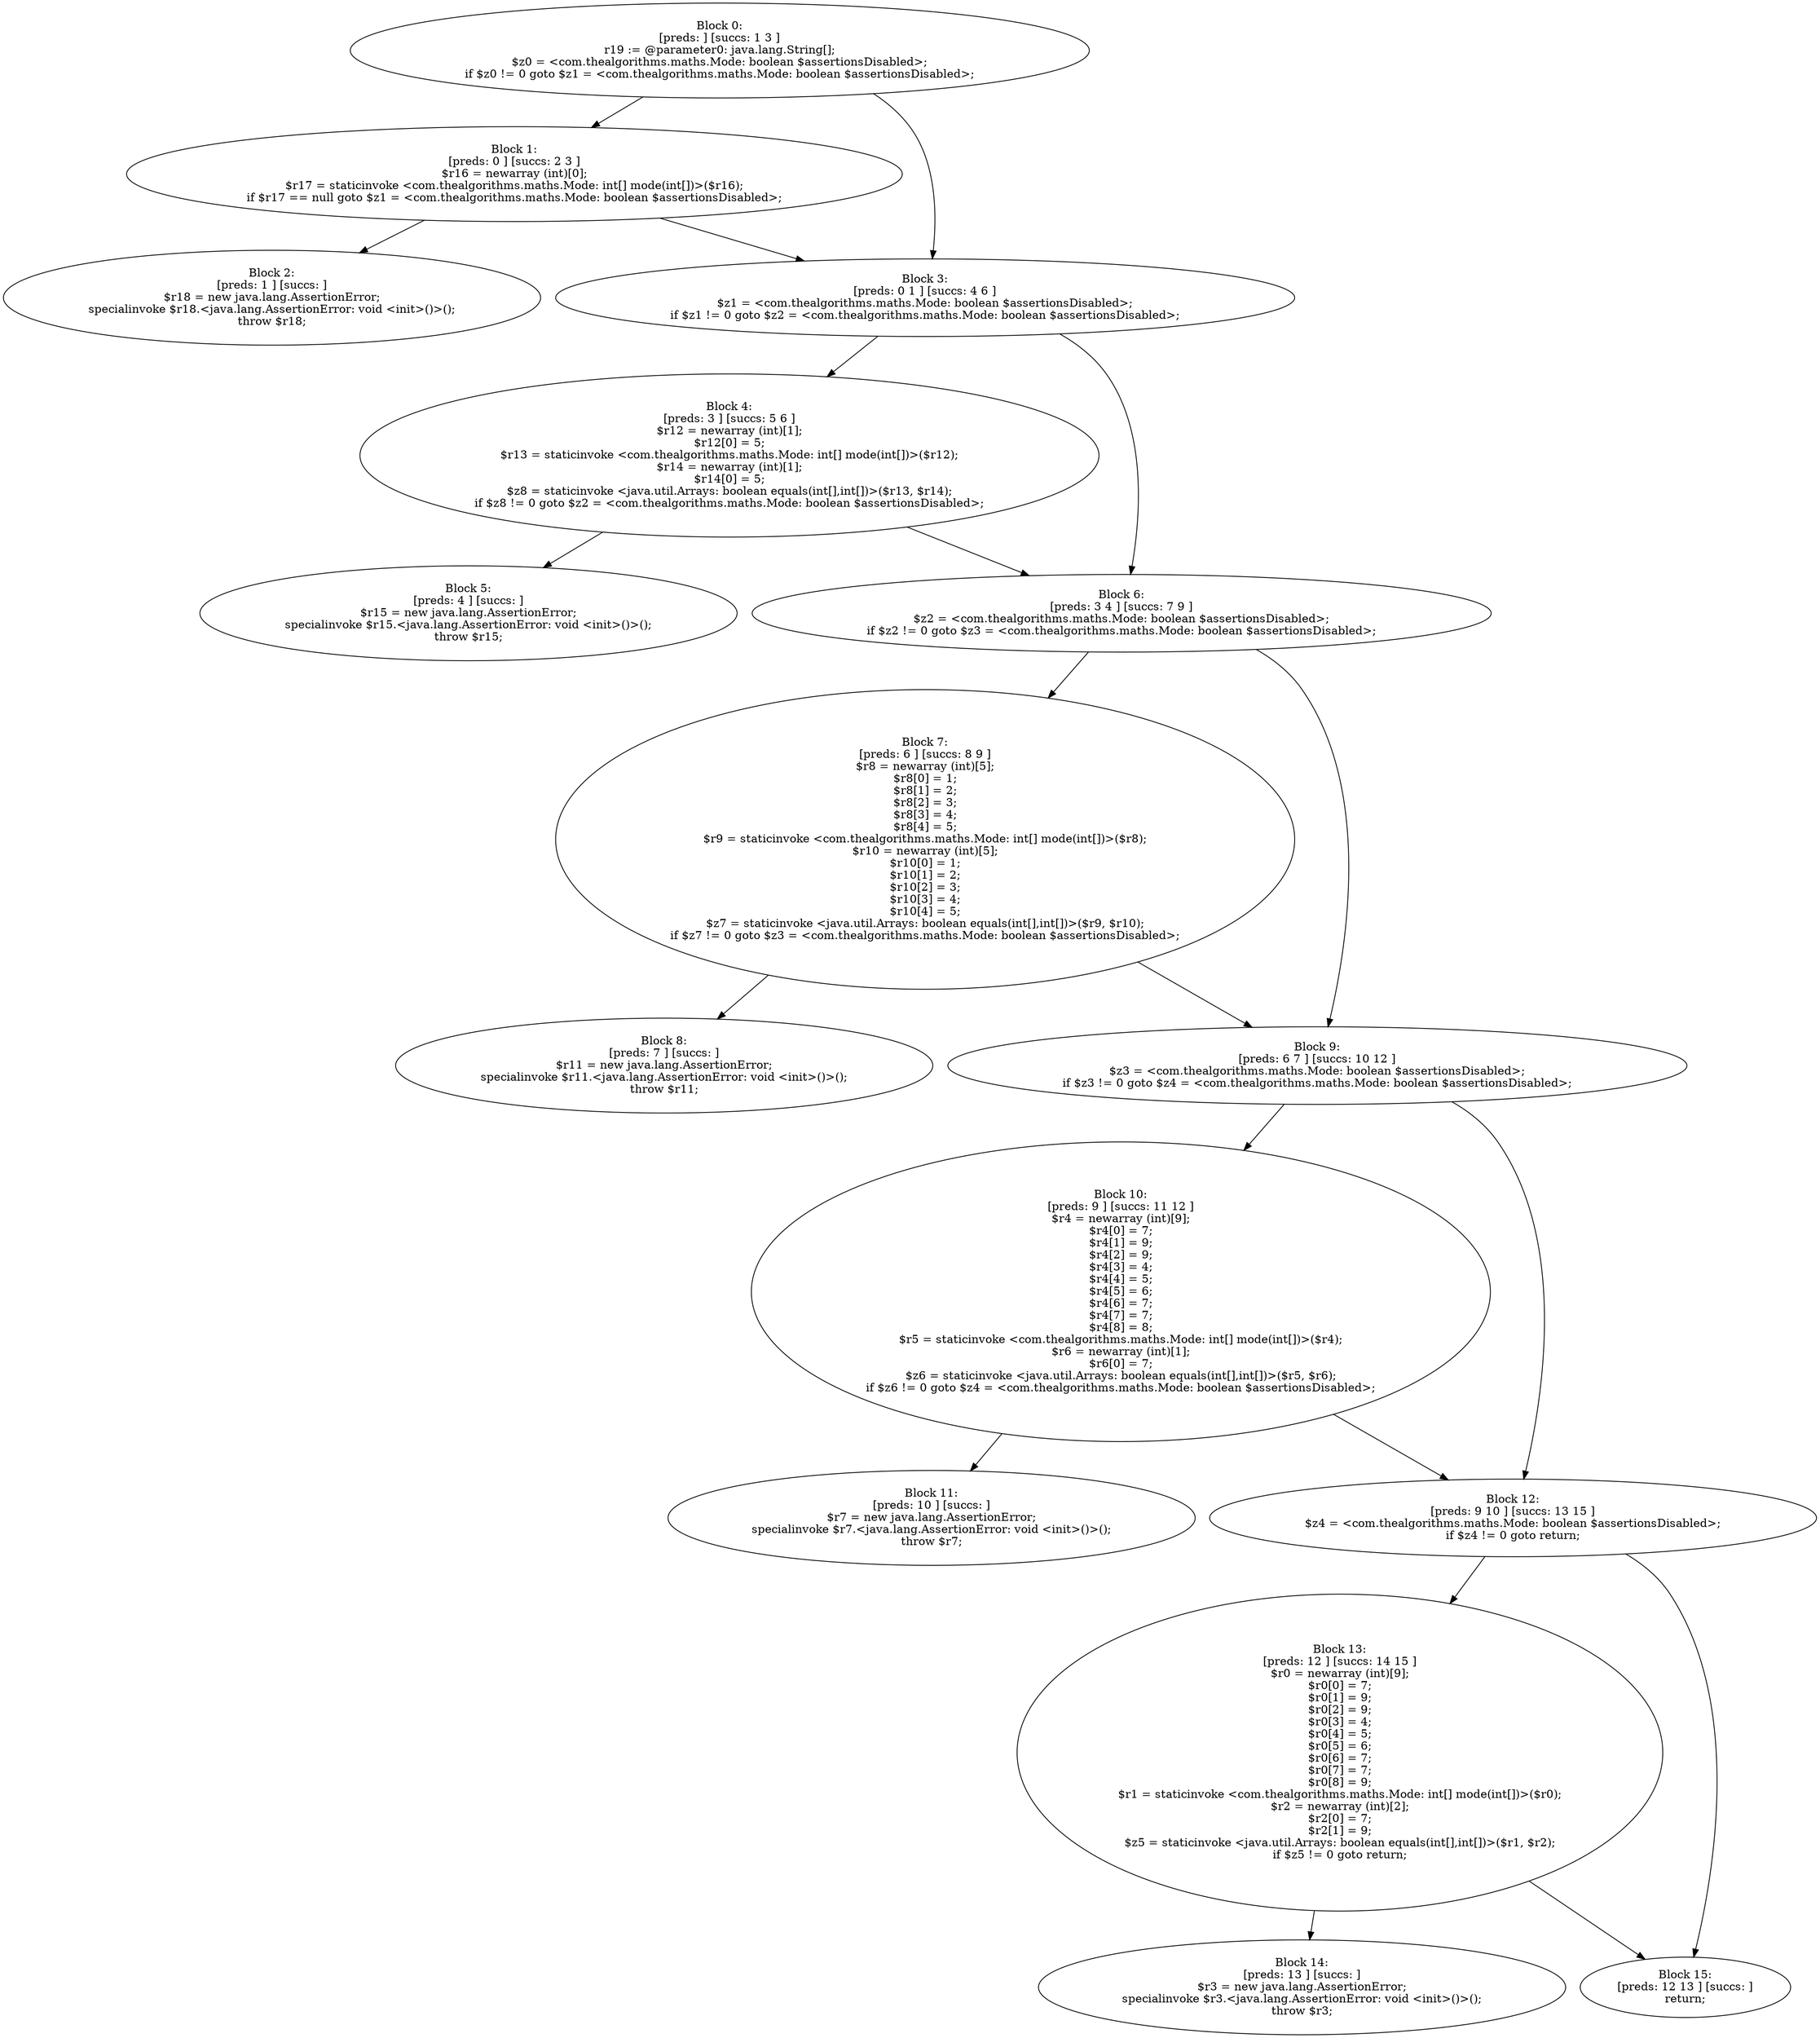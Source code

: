 digraph "unitGraph" {
    "Block 0:
[preds: ] [succs: 1 3 ]
r19 := @parameter0: java.lang.String[];
$z0 = <com.thealgorithms.maths.Mode: boolean $assertionsDisabled>;
if $z0 != 0 goto $z1 = <com.thealgorithms.maths.Mode: boolean $assertionsDisabled>;
"
    "Block 1:
[preds: 0 ] [succs: 2 3 ]
$r16 = newarray (int)[0];
$r17 = staticinvoke <com.thealgorithms.maths.Mode: int[] mode(int[])>($r16);
if $r17 == null goto $z1 = <com.thealgorithms.maths.Mode: boolean $assertionsDisabled>;
"
    "Block 2:
[preds: 1 ] [succs: ]
$r18 = new java.lang.AssertionError;
specialinvoke $r18.<java.lang.AssertionError: void <init>()>();
throw $r18;
"
    "Block 3:
[preds: 0 1 ] [succs: 4 6 ]
$z1 = <com.thealgorithms.maths.Mode: boolean $assertionsDisabled>;
if $z1 != 0 goto $z2 = <com.thealgorithms.maths.Mode: boolean $assertionsDisabled>;
"
    "Block 4:
[preds: 3 ] [succs: 5 6 ]
$r12 = newarray (int)[1];
$r12[0] = 5;
$r13 = staticinvoke <com.thealgorithms.maths.Mode: int[] mode(int[])>($r12);
$r14 = newarray (int)[1];
$r14[0] = 5;
$z8 = staticinvoke <java.util.Arrays: boolean equals(int[],int[])>($r13, $r14);
if $z8 != 0 goto $z2 = <com.thealgorithms.maths.Mode: boolean $assertionsDisabled>;
"
    "Block 5:
[preds: 4 ] [succs: ]
$r15 = new java.lang.AssertionError;
specialinvoke $r15.<java.lang.AssertionError: void <init>()>();
throw $r15;
"
    "Block 6:
[preds: 3 4 ] [succs: 7 9 ]
$z2 = <com.thealgorithms.maths.Mode: boolean $assertionsDisabled>;
if $z2 != 0 goto $z3 = <com.thealgorithms.maths.Mode: boolean $assertionsDisabled>;
"
    "Block 7:
[preds: 6 ] [succs: 8 9 ]
$r8 = newarray (int)[5];
$r8[0] = 1;
$r8[1] = 2;
$r8[2] = 3;
$r8[3] = 4;
$r8[4] = 5;
$r9 = staticinvoke <com.thealgorithms.maths.Mode: int[] mode(int[])>($r8);
$r10 = newarray (int)[5];
$r10[0] = 1;
$r10[1] = 2;
$r10[2] = 3;
$r10[3] = 4;
$r10[4] = 5;
$z7 = staticinvoke <java.util.Arrays: boolean equals(int[],int[])>($r9, $r10);
if $z7 != 0 goto $z3 = <com.thealgorithms.maths.Mode: boolean $assertionsDisabled>;
"
    "Block 8:
[preds: 7 ] [succs: ]
$r11 = new java.lang.AssertionError;
specialinvoke $r11.<java.lang.AssertionError: void <init>()>();
throw $r11;
"
    "Block 9:
[preds: 6 7 ] [succs: 10 12 ]
$z3 = <com.thealgorithms.maths.Mode: boolean $assertionsDisabled>;
if $z3 != 0 goto $z4 = <com.thealgorithms.maths.Mode: boolean $assertionsDisabled>;
"
    "Block 10:
[preds: 9 ] [succs: 11 12 ]
$r4 = newarray (int)[9];
$r4[0] = 7;
$r4[1] = 9;
$r4[2] = 9;
$r4[3] = 4;
$r4[4] = 5;
$r4[5] = 6;
$r4[6] = 7;
$r4[7] = 7;
$r4[8] = 8;
$r5 = staticinvoke <com.thealgorithms.maths.Mode: int[] mode(int[])>($r4);
$r6 = newarray (int)[1];
$r6[0] = 7;
$z6 = staticinvoke <java.util.Arrays: boolean equals(int[],int[])>($r5, $r6);
if $z6 != 0 goto $z4 = <com.thealgorithms.maths.Mode: boolean $assertionsDisabled>;
"
    "Block 11:
[preds: 10 ] [succs: ]
$r7 = new java.lang.AssertionError;
specialinvoke $r7.<java.lang.AssertionError: void <init>()>();
throw $r7;
"
    "Block 12:
[preds: 9 10 ] [succs: 13 15 ]
$z4 = <com.thealgorithms.maths.Mode: boolean $assertionsDisabled>;
if $z4 != 0 goto return;
"
    "Block 13:
[preds: 12 ] [succs: 14 15 ]
$r0 = newarray (int)[9];
$r0[0] = 7;
$r0[1] = 9;
$r0[2] = 9;
$r0[3] = 4;
$r0[4] = 5;
$r0[5] = 6;
$r0[6] = 7;
$r0[7] = 7;
$r0[8] = 9;
$r1 = staticinvoke <com.thealgorithms.maths.Mode: int[] mode(int[])>($r0);
$r2 = newarray (int)[2];
$r2[0] = 7;
$r2[1] = 9;
$z5 = staticinvoke <java.util.Arrays: boolean equals(int[],int[])>($r1, $r2);
if $z5 != 0 goto return;
"
    "Block 14:
[preds: 13 ] [succs: ]
$r3 = new java.lang.AssertionError;
specialinvoke $r3.<java.lang.AssertionError: void <init>()>();
throw $r3;
"
    "Block 15:
[preds: 12 13 ] [succs: ]
return;
"
    "Block 0:
[preds: ] [succs: 1 3 ]
r19 := @parameter0: java.lang.String[];
$z0 = <com.thealgorithms.maths.Mode: boolean $assertionsDisabled>;
if $z0 != 0 goto $z1 = <com.thealgorithms.maths.Mode: boolean $assertionsDisabled>;
"->"Block 1:
[preds: 0 ] [succs: 2 3 ]
$r16 = newarray (int)[0];
$r17 = staticinvoke <com.thealgorithms.maths.Mode: int[] mode(int[])>($r16);
if $r17 == null goto $z1 = <com.thealgorithms.maths.Mode: boolean $assertionsDisabled>;
";
    "Block 0:
[preds: ] [succs: 1 3 ]
r19 := @parameter0: java.lang.String[];
$z0 = <com.thealgorithms.maths.Mode: boolean $assertionsDisabled>;
if $z0 != 0 goto $z1 = <com.thealgorithms.maths.Mode: boolean $assertionsDisabled>;
"->"Block 3:
[preds: 0 1 ] [succs: 4 6 ]
$z1 = <com.thealgorithms.maths.Mode: boolean $assertionsDisabled>;
if $z1 != 0 goto $z2 = <com.thealgorithms.maths.Mode: boolean $assertionsDisabled>;
";
    "Block 1:
[preds: 0 ] [succs: 2 3 ]
$r16 = newarray (int)[0];
$r17 = staticinvoke <com.thealgorithms.maths.Mode: int[] mode(int[])>($r16);
if $r17 == null goto $z1 = <com.thealgorithms.maths.Mode: boolean $assertionsDisabled>;
"->"Block 2:
[preds: 1 ] [succs: ]
$r18 = new java.lang.AssertionError;
specialinvoke $r18.<java.lang.AssertionError: void <init>()>();
throw $r18;
";
    "Block 1:
[preds: 0 ] [succs: 2 3 ]
$r16 = newarray (int)[0];
$r17 = staticinvoke <com.thealgorithms.maths.Mode: int[] mode(int[])>($r16);
if $r17 == null goto $z1 = <com.thealgorithms.maths.Mode: boolean $assertionsDisabled>;
"->"Block 3:
[preds: 0 1 ] [succs: 4 6 ]
$z1 = <com.thealgorithms.maths.Mode: boolean $assertionsDisabled>;
if $z1 != 0 goto $z2 = <com.thealgorithms.maths.Mode: boolean $assertionsDisabled>;
";
    "Block 3:
[preds: 0 1 ] [succs: 4 6 ]
$z1 = <com.thealgorithms.maths.Mode: boolean $assertionsDisabled>;
if $z1 != 0 goto $z2 = <com.thealgorithms.maths.Mode: boolean $assertionsDisabled>;
"->"Block 4:
[preds: 3 ] [succs: 5 6 ]
$r12 = newarray (int)[1];
$r12[0] = 5;
$r13 = staticinvoke <com.thealgorithms.maths.Mode: int[] mode(int[])>($r12);
$r14 = newarray (int)[1];
$r14[0] = 5;
$z8 = staticinvoke <java.util.Arrays: boolean equals(int[],int[])>($r13, $r14);
if $z8 != 0 goto $z2 = <com.thealgorithms.maths.Mode: boolean $assertionsDisabled>;
";
    "Block 3:
[preds: 0 1 ] [succs: 4 6 ]
$z1 = <com.thealgorithms.maths.Mode: boolean $assertionsDisabled>;
if $z1 != 0 goto $z2 = <com.thealgorithms.maths.Mode: boolean $assertionsDisabled>;
"->"Block 6:
[preds: 3 4 ] [succs: 7 9 ]
$z2 = <com.thealgorithms.maths.Mode: boolean $assertionsDisabled>;
if $z2 != 0 goto $z3 = <com.thealgorithms.maths.Mode: boolean $assertionsDisabled>;
";
    "Block 4:
[preds: 3 ] [succs: 5 6 ]
$r12 = newarray (int)[1];
$r12[0] = 5;
$r13 = staticinvoke <com.thealgorithms.maths.Mode: int[] mode(int[])>($r12);
$r14 = newarray (int)[1];
$r14[0] = 5;
$z8 = staticinvoke <java.util.Arrays: boolean equals(int[],int[])>($r13, $r14);
if $z8 != 0 goto $z2 = <com.thealgorithms.maths.Mode: boolean $assertionsDisabled>;
"->"Block 5:
[preds: 4 ] [succs: ]
$r15 = new java.lang.AssertionError;
specialinvoke $r15.<java.lang.AssertionError: void <init>()>();
throw $r15;
";
    "Block 4:
[preds: 3 ] [succs: 5 6 ]
$r12 = newarray (int)[1];
$r12[0] = 5;
$r13 = staticinvoke <com.thealgorithms.maths.Mode: int[] mode(int[])>($r12);
$r14 = newarray (int)[1];
$r14[0] = 5;
$z8 = staticinvoke <java.util.Arrays: boolean equals(int[],int[])>($r13, $r14);
if $z8 != 0 goto $z2 = <com.thealgorithms.maths.Mode: boolean $assertionsDisabled>;
"->"Block 6:
[preds: 3 4 ] [succs: 7 9 ]
$z2 = <com.thealgorithms.maths.Mode: boolean $assertionsDisabled>;
if $z2 != 0 goto $z3 = <com.thealgorithms.maths.Mode: boolean $assertionsDisabled>;
";
    "Block 6:
[preds: 3 4 ] [succs: 7 9 ]
$z2 = <com.thealgorithms.maths.Mode: boolean $assertionsDisabled>;
if $z2 != 0 goto $z3 = <com.thealgorithms.maths.Mode: boolean $assertionsDisabled>;
"->"Block 7:
[preds: 6 ] [succs: 8 9 ]
$r8 = newarray (int)[5];
$r8[0] = 1;
$r8[1] = 2;
$r8[2] = 3;
$r8[3] = 4;
$r8[4] = 5;
$r9 = staticinvoke <com.thealgorithms.maths.Mode: int[] mode(int[])>($r8);
$r10 = newarray (int)[5];
$r10[0] = 1;
$r10[1] = 2;
$r10[2] = 3;
$r10[3] = 4;
$r10[4] = 5;
$z7 = staticinvoke <java.util.Arrays: boolean equals(int[],int[])>($r9, $r10);
if $z7 != 0 goto $z3 = <com.thealgorithms.maths.Mode: boolean $assertionsDisabled>;
";
    "Block 6:
[preds: 3 4 ] [succs: 7 9 ]
$z2 = <com.thealgorithms.maths.Mode: boolean $assertionsDisabled>;
if $z2 != 0 goto $z3 = <com.thealgorithms.maths.Mode: boolean $assertionsDisabled>;
"->"Block 9:
[preds: 6 7 ] [succs: 10 12 ]
$z3 = <com.thealgorithms.maths.Mode: boolean $assertionsDisabled>;
if $z3 != 0 goto $z4 = <com.thealgorithms.maths.Mode: boolean $assertionsDisabled>;
";
    "Block 7:
[preds: 6 ] [succs: 8 9 ]
$r8 = newarray (int)[5];
$r8[0] = 1;
$r8[1] = 2;
$r8[2] = 3;
$r8[3] = 4;
$r8[4] = 5;
$r9 = staticinvoke <com.thealgorithms.maths.Mode: int[] mode(int[])>($r8);
$r10 = newarray (int)[5];
$r10[0] = 1;
$r10[1] = 2;
$r10[2] = 3;
$r10[3] = 4;
$r10[4] = 5;
$z7 = staticinvoke <java.util.Arrays: boolean equals(int[],int[])>($r9, $r10);
if $z7 != 0 goto $z3 = <com.thealgorithms.maths.Mode: boolean $assertionsDisabled>;
"->"Block 8:
[preds: 7 ] [succs: ]
$r11 = new java.lang.AssertionError;
specialinvoke $r11.<java.lang.AssertionError: void <init>()>();
throw $r11;
";
    "Block 7:
[preds: 6 ] [succs: 8 9 ]
$r8 = newarray (int)[5];
$r8[0] = 1;
$r8[1] = 2;
$r8[2] = 3;
$r8[3] = 4;
$r8[4] = 5;
$r9 = staticinvoke <com.thealgorithms.maths.Mode: int[] mode(int[])>($r8);
$r10 = newarray (int)[5];
$r10[0] = 1;
$r10[1] = 2;
$r10[2] = 3;
$r10[3] = 4;
$r10[4] = 5;
$z7 = staticinvoke <java.util.Arrays: boolean equals(int[],int[])>($r9, $r10);
if $z7 != 0 goto $z3 = <com.thealgorithms.maths.Mode: boolean $assertionsDisabled>;
"->"Block 9:
[preds: 6 7 ] [succs: 10 12 ]
$z3 = <com.thealgorithms.maths.Mode: boolean $assertionsDisabled>;
if $z3 != 0 goto $z4 = <com.thealgorithms.maths.Mode: boolean $assertionsDisabled>;
";
    "Block 9:
[preds: 6 7 ] [succs: 10 12 ]
$z3 = <com.thealgorithms.maths.Mode: boolean $assertionsDisabled>;
if $z3 != 0 goto $z4 = <com.thealgorithms.maths.Mode: boolean $assertionsDisabled>;
"->"Block 10:
[preds: 9 ] [succs: 11 12 ]
$r4 = newarray (int)[9];
$r4[0] = 7;
$r4[1] = 9;
$r4[2] = 9;
$r4[3] = 4;
$r4[4] = 5;
$r4[5] = 6;
$r4[6] = 7;
$r4[7] = 7;
$r4[8] = 8;
$r5 = staticinvoke <com.thealgorithms.maths.Mode: int[] mode(int[])>($r4);
$r6 = newarray (int)[1];
$r6[0] = 7;
$z6 = staticinvoke <java.util.Arrays: boolean equals(int[],int[])>($r5, $r6);
if $z6 != 0 goto $z4 = <com.thealgorithms.maths.Mode: boolean $assertionsDisabled>;
";
    "Block 9:
[preds: 6 7 ] [succs: 10 12 ]
$z3 = <com.thealgorithms.maths.Mode: boolean $assertionsDisabled>;
if $z3 != 0 goto $z4 = <com.thealgorithms.maths.Mode: boolean $assertionsDisabled>;
"->"Block 12:
[preds: 9 10 ] [succs: 13 15 ]
$z4 = <com.thealgorithms.maths.Mode: boolean $assertionsDisabled>;
if $z4 != 0 goto return;
";
    "Block 10:
[preds: 9 ] [succs: 11 12 ]
$r4 = newarray (int)[9];
$r4[0] = 7;
$r4[1] = 9;
$r4[2] = 9;
$r4[3] = 4;
$r4[4] = 5;
$r4[5] = 6;
$r4[6] = 7;
$r4[7] = 7;
$r4[8] = 8;
$r5 = staticinvoke <com.thealgorithms.maths.Mode: int[] mode(int[])>($r4);
$r6 = newarray (int)[1];
$r6[0] = 7;
$z6 = staticinvoke <java.util.Arrays: boolean equals(int[],int[])>($r5, $r6);
if $z6 != 0 goto $z4 = <com.thealgorithms.maths.Mode: boolean $assertionsDisabled>;
"->"Block 11:
[preds: 10 ] [succs: ]
$r7 = new java.lang.AssertionError;
specialinvoke $r7.<java.lang.AssertionError: void <init>()>();
throw $r7;
";
    "Block 10:
[preds: 9 ] [succs: 11 12 ]
$r4 = newarray (int)[9];
$r4[0] = 7;
$r4[1] = 9;
$r4[2] = 9;
$r4[3] = 4;
$r4[4] = 5;
$r4[5] = 6;
$r4[6] = 7;
$r4[7] = 7;
$r4[8] = 8;
$r5 = staticinvoke <com.thealgorithms.maths.Mode: int[] mode(int[])>($r4);
$r6 = newarray (int)[1];
$r6[0] = 7;
$z6 = staticinvoke <java.util.Arrays: boolean equals(int[],int[])>($r5, $r6);
if $z6 != 0 goto $z4 = <com.thealgorithms.maths.Mode: boolean $assertionsDisabled>;
"->"Block 12:
[preds: 9 10 ] [succs: 13 15 ]
$z4 = <com.thealgorithms.maths.Mode: boolean $assertionsDisabled>;
if $z4 != 0 goto return;
";
    "Block 12:
[preds: 9 10 ] [succs: 13 15 ]
$z4 = <com.thealgorithms.maths.Mode: boolean $assertionsDisabled>;
if $z4 != 0 goto return;
"->"Block 13:
[preds: 12 ] [succs: 14 15 ]
$r0 = newarray (int)[9];
$r0[0] = 7;
$r0[1] = 9;
$r0[2] = 9;
$r0[3] = 4;
$r0[4] = 5;
$r0[5] = 6;
$r0[6] = 7;
$r0[7] = 7;
$r0[8] = 9;
$r1 = staticinvoke <com.thealgorithms.maths.Mode: int[] mode(int[])>($r0);
$r2 = newarray (int)[2];
$r2[0] = 7;
$r2[1] = 9;
$z5 = staticinvoke <java.util.Arrays: boolean equals(int[],int[])>($r1, $r2);
if $z5 != 0 goto return;
";
    "Block 12:
[preds: 9 10 ] [succs: 13 15 ]
$z4 = <com.thealgorithms.maths.Mode: boolean $assertionsDisabled>;
if $z4 != 0 goto return;
"->"Block 15:
[preds: 12 13 ] [succs: ]
return;
";
    "Block 13:
[preds: 12 ] [succs: 14 15 ]
$r0 = newarray (int)[9];
$r0[0] = 7;
$r0[1] = 9;
$r0[2] = 9;
$r0[3] = 4;
$r0[4] = 5;
$r0[5] = 6;
$r0[6] = 7;
$r0[7] = 7;
$r0[8] = 9;
$r1 = staticinvoke <com.thealgorithms.maths.Mode: int[] mode(int[])>($r0);
$r2 = newarray (int)[2];
$r2[0] = 7;
$r2[1] = 9;
$z5 = staticinvoke <java.util.Arrays: boolean equals(int[],int[])>($r1, $r2);
if $z5 != 0 goto return;
"->"Block 14:
[preds: 13 ] [succs: ]
$r3 = new java.lang.AssertionError;
specialinvoke $r3.<java.lang.AssertionError: void <init>()>();
throw $r3;
";
    "Block 13:
[preds: 12 ] [succs: 14 15 ]
$r0 = newarray (int)[9];
$r0[0] = 7;
$r0[1] = 9;
$r0[2] = 9;
$r0[3] = 4;
$r0[4] = 5;
$r0[5] = 6;
$r0[6] = 7;
$r0[7] = 7;
$r0[8] = 9;
$r1 = staticinvoke <com.thealgorithms.maths.Mode: int[] mode(int[])>($r0);
$r2 = newarray (int)[2];
$r2[0] = 7;
$r2[1] = 9;
$z5 = staticinvoke <java.util.Arrays: boolean equals(int[],int[])>($r1, $r2);
if $z5 != 0 goto return;
"->"Block 15:
[preds: 12 13 ] [succs: ]
return;
";
}
